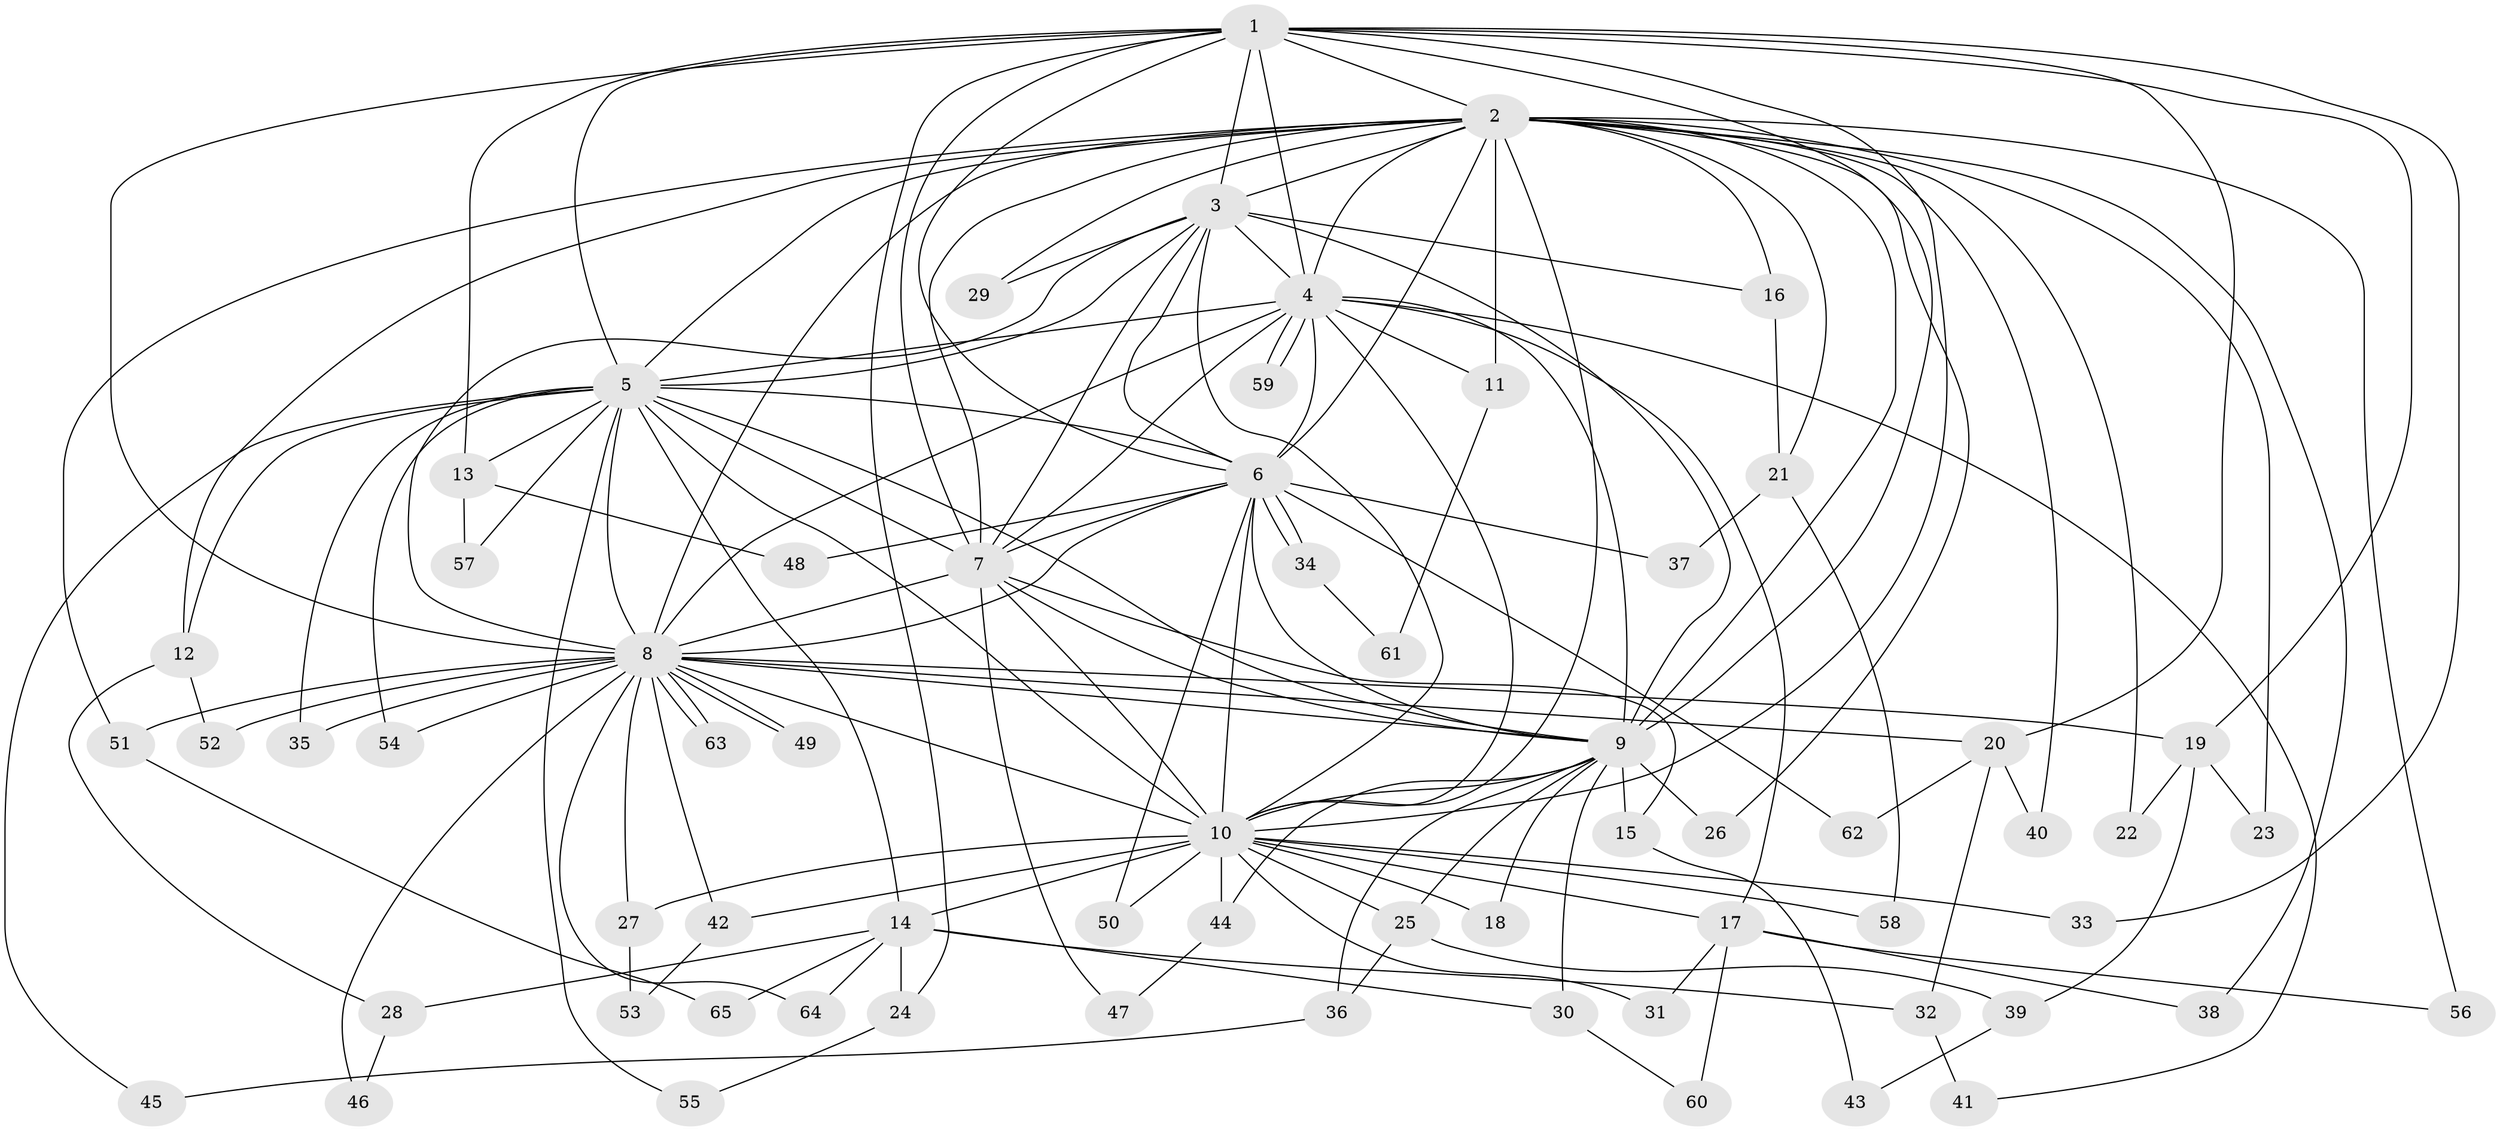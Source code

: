 // Generated by graph-tools (version 1.1) at 2025/13/03/09/25 04:13:53]
// undirected, 65 vertices, 155 edges
graph export_dot {
graph [start="1"]
  node [color=gray90,style=filled];
  1;
  2;
  3;
  4;
  5;
  6;
  7;
  8;
  9;
  10;
  11;
  12;
  13;
  14;
  15;
  16;
  17;
  18;
  19;
  20;
  21;
  22;
  23;
  24;
  25;
  26;
  27;
  28;
  29;
  30;
  31;
  32;
  33;
  34;
  35;
  36;
  37;
  38;
  39;
  40;
  41;
  42;
  43;
  44;
  45;
  46;
  47;
  48;
  49;
  50;
  51;
  52;
  53;
  54;
  55;
  56;
  57;
  58;
  59;
  60;
  61;
  62;
  63;
  64;
  65;
  1 -- 2;
  1 -- 3;
  1 -- 4;
  1 -- 5;
  1 -- 6;
  1 -- 7;
  1 -- 8;
  1 -- 9;
  1 -- 10;
  1 -- 13;
  1 -- 19;
  1 -- 20;
  1 -- 24;
  1 -- 33;
  2 -- 3;
  2 -- 4;
  2 -- 5;
  2 -- 6;
  2 -- 7;
  2 -- 8;
  2 -- 9;
  2 -- 10;
  2 -- 11;
  2 -- 12;
  2 -- 16;
  2 -- 21;
  2 -- 22;
  2 -- 23;
  2 -- 26;
  2 -- 29;
  2 -- 38;
  2 -- 40;
  2 -- 51;
  2 -- 56;
  3 -- 4;
  3 -- 5;
  3 -- 6;
  3 -- 7;
  3 -- 8;
  3 -- 9;
  3 -- 10;
  3 -- 16;
  3 -- 29;
  4 -- 5;
  4 -- 6;
  4 -- 7;
  4 -- 8;
  4 -- 9;
  4 -- 10;
  4 -- 11;
  4 -- 17;
  4 -- 41;
  4 -- 59;
  4 -- 59;
  5 -- 6;
  5 -- 7;
  5 -- 8;
  5 -- 9;
  5 -- 10;
  5 -- 12;
  5 -- 13;
  5 -- 14;
  5 -- 35;
  5 -- 45;
  5 -- 54;
  5 -- 55;
  5 -- 57;
  6 -- 7;
  6 -- 8;
  6 -- 9;
  6 -- 10;
  6 -- 34;
  6 -- 34;
  6 -- 37;
  6 -- 48;
  6 -- 50;
  6 -- 62;
  7 -- 8;
  7 -- 9;
  7 -- 10;
  7 -- 15;
  7 -- 47;
  8 -- 9;
  8 -- 10;
  8 -- 19;
  8 -- 20;
  8 -- 27;
  8 -- 35;
  8 -- 42;
  8 -- 46;
  8 -- 49;
  8 -- 49;
  8 -- 51;
  8 -- 52;
  8 -- 54;
  8 -- 63;
  8 -- 63;
  8 -- 64;
  9 -- 10;
  9 -- 15;
  9 -- 18;
  9 -- 25;
  9 -- 26;
  9 -- 30;
  9 -- 36;
  9 -- 44;
  10 -- 14;
  10 -- 17;
  10 -- 18;
  10 -- 25;
  10 -- 27;
  10 -- 31;
  10 -- 33;
  10 -- 42;
  10 -- 44;
  10 -- 50;
  10 -- 58;
  11 -- 61;
  12 -- 28;
  12 -- 52;
  13 -- 48;
  13 -- 57;
  14 -- 24;
  14 -- 28;
  14 -- 30;
  14 -- 32;
  14 -- 64;
  14 -- 65;
  15 -- 43;
  16 -- 21;
  17 -- 31;
  17 -- 38;
  17 -- 56;
  17 -- 60;
  19 -- 22;
  19 -- 23;
  19 -- 39;
  20 -- 32;
  20 -- 40;
  20 -- 62;
  21 -- 37;
  21 -- 58;
  24 -- 55;
  25 -- 36;
  25 -- 39;
  27 -- 53;
  28 -- 46;
  30 -- 60;
  32 -- 41;
  34 -- 61;
  36 -- 45;
  39 -- 43;
  42 -- 53;
  44 -- 47;
  51 -- 65;
}
